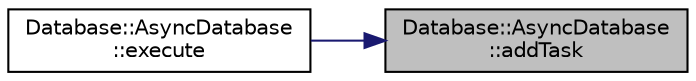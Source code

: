 digraph "Database::AsyncDatabase::addTask"
{
 // LATEX_PDF_SIZE
  edge [fontname="Helvetica",fontsize="10",labelfontname="Helvetica",labelfontsize="10"];
  node [fontname="Helvetica",fontsize="10",shape=record];
  rankdir="RL";
  Node1 [label="Database::AsyncDatabase\l::addTask",height=0.2,width=0.4,color="black", fillcolor="grey75", style="filled", fontcolor="black",tooltip=" "];
  Node1 -> Node2 [dir="back",color="midnightblue",fontsize="10",style="solid",fontname="Helvetica"];
  Node2 [label="Database::AsyncDatabase\l::execute",height=0.2,width=0.4,color="black", fillcolor="white", style="filled",URL="$class_database_1_1_async_database.html#a6c926838205b5b0ca862e24cf8aa9093",tooltip=" "];
}
